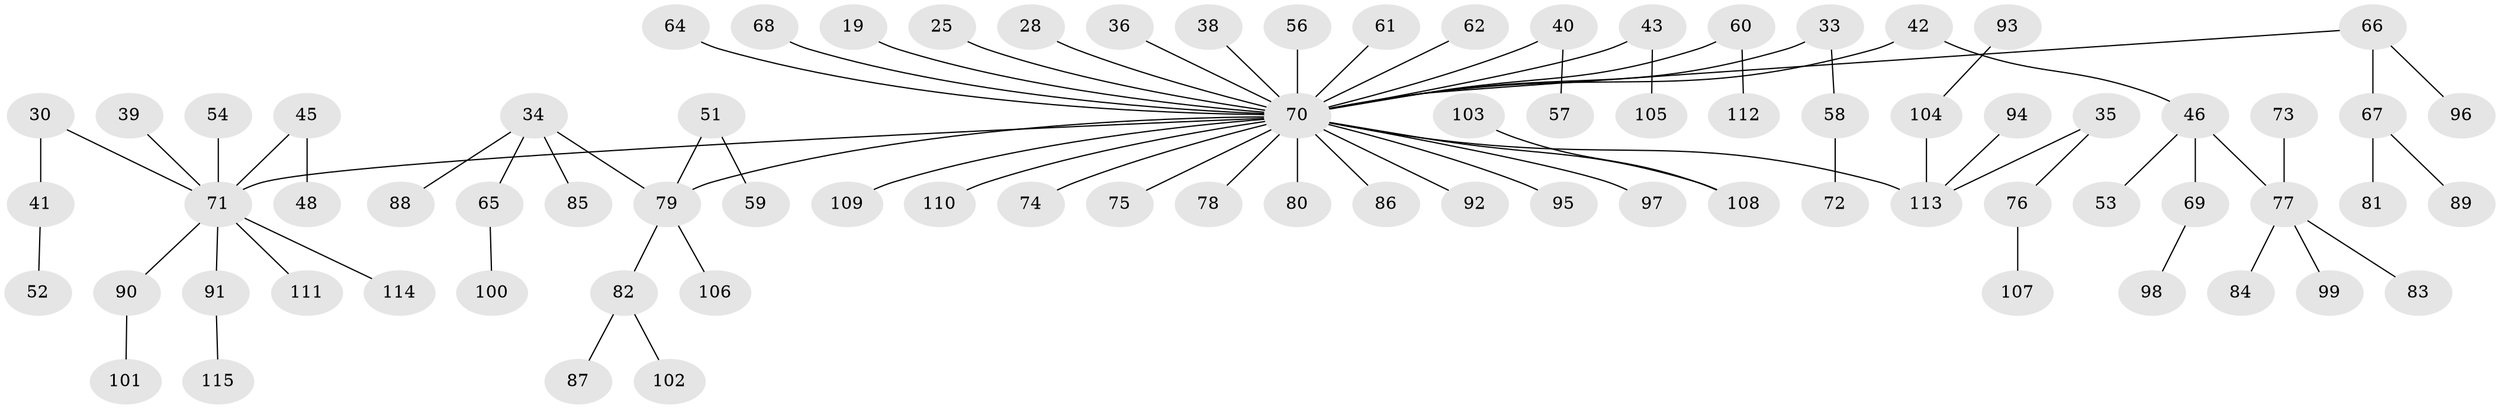 // original degree distribution, {3: 0.12173913043478261, 8: 0.008695652173913044, 5: 0.034782608695652174, 7: 0.008695652173913044, 4: 0.0782608695652174, 1: 0.5304347826086957, 2: 0.20869565217391303, 6: 0.008695652173913044}
// Generated by graph-tools (version 1.1) at 2025/56/03/04/25 21:56:31]
// undirected, 80 vertices, 79 edges
graph export_dot {
graph [start="1"]
  node [color=gray90,style=filled];
  19;
  25;
  28;
  30;
  33;
  34;
  35 [super="+22"];
  36;
  38;
  39;
  40;
  41;
  42;
  43;
  45;
  46;
  48;
  51;
  52;
  53;
  54;
  56;
  57;
  58;
  59;
  60;
  61;
  62;
  64;
  65;
  66;
  67;
  68;
  69;
  70 [super="+3+7+24+16+49+26+15+9+29+8+23+27+31+32"];
  71 [super="+18+20"];
  72;
  73;
  74;
  75;
  76;
  77 [super="+63"];
  78;
  79 [super="+13"];
  80;
  81;
  82;
  83;
  84;
  85;
  86;
  87;
  88;
  89;
  90;
  91;
  92;
  93;
  94;
  95;
  96;
  97;
  98;
  99;
  100;
  101;
  102;
  103;
  104 [super="+50"];
  105;
  106;
  107;
  108 [super="+44+37+55"];
  109;
  110;
  111;
  112;
  113 [super="+21"];
  114;
  115;
  19 -- 70;
  25 -- 70;
  28 -- 70;
  30 -- 41;
  30 -- 71;
  33 -- 58;
  33 -- 70;
  34 -- 65;
  34 -- 85;
  34 -- 88;
  34 -- 79;
  35 -- 76;
  35 -- 113;
  36 -- 70;
  38 -- 70;
  39 -- 71;
  40 -- 57;
  40 -- 70;
  41 -- 52;
  42 -- 46;
  42 -- 70;
  43 -- 105;
  43 -- 70;
  45 -- 48;
  45 -- 71;
  46 -- 53;
  46 -- 69;
  46 -- 77;
  51 -- 59;
  51 -- 79;
  54 -- 71;
  56 -- 70;
  58 -- 72;
  60 -- 112;
  60 -- 70;
  61 -- 70;
  62 -- 70;
  64 -- 70;
  65 -- 100;
  66 -- 67;
  66 -- 96;
  66 -- 70;
  67 -- 81;
  67 -- 89;
  68 -- 70;
  69 -- 98;
  70 -- 71;
  70 -- 113;
  70 -- 79;
  70 -- 109;
  70 -- 108;
  70 -- 95;
  70 -- 110;
  70 -- 92;
  70 -- 80;
  70 -- 78;
  70 -- 97;
  70 -- 75;
  70 -- 86;
  70 -- 74;
  71 -- 90;
  71 -- 114;
  71 -- 111;
  71 -- 91;
  73 -- 77;
  76 -- 107;
  77 -- 83;
  77 -- 99;
  77 -- 84;
  79 -- 82;
  79 -- 106;
  82 -- 87;
  82 -- 102;
  90 -- 101;
  91 -- 115;
  93 -- 104;
  94 -- 113;
  103 -- 108;
  104 -- 113;
}
